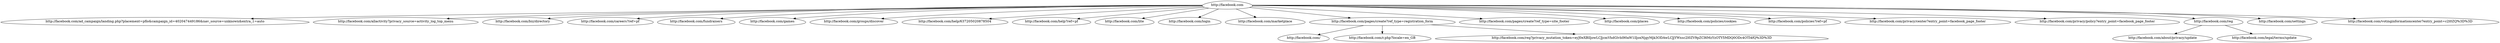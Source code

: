 digraph tree {
	"http://facebook.com" [label="http://facebook.com", shape=egg]
	"http://facebook.com/ad_campaign/landing.php?placement=pflo&campaign_id=402047449186&nav_source=unknown&extra_1=auto" [label="http://facebook.com/ad_campaign/landing.php?placement=pflo&campaign_id=402047449186&nav_source=unknown&extra_1=auto", shape=egg]
	"http://facebook.com/allactivity?privacy_source=activity_log_top_menu" [label="http://facebook.com/allactivity?privacy_source=activity_log_top_menu", shape=egg]
	"http://facebook.com/biz/directory" [label="http://facebook.com/biz/directory", shape=egg]
	"http://facebook.com/careers?ref=pf" [label="http://facebook.com/careers?ref=pf", shape=egg]
	"http://facebook.com/fundraisers" [label="http://facebook.com/fundraisers", shape=egg]
	"http://facebook.com/games" [label="http://facebook.com/games", shape=egg]
	"http://facebook.com/groups/discover" [label="http://facebook.com/groups/discover", shape=egg]
	"http://facebook.com/help/637205020878504" [label="http://facebook.com/help/637205020878504", shape=egg]
	"http://facebook.com/help?ref=pf" [label="http://facebook.com/help?ref=pf", shape=egg]
	"http://facebook.com/lite" [label="http://facebook.com/lite", shape=egg]
	"http://facebook.com/login" [label="http://facebook.com/login", shape=egg]
	"http://facebook.com/marketplace" [label="http://facebook.com/marketplace", shape=egg]
	"http://facebook.com/pages/create?ref_type=registration_form" [label="http://facebook.com/pages/create?ref_type=registration_form", shape=egg]
	"http://facebook.com/pages/create?ref_type=site_footer" [label="http://facebook.com/pages/create?ref_type=site_footer", shape=egg]
	"http://facebook.com/places" [label="http://facebook.com/places", shape=egg]
	"http://facebook.com/policies/cookies" [label="http://facebook.com/policies/cookies", shape=egg]
	"http://facebook.com/policies?ref=pf" [label="http://facebook.com/policies?ref=pf", shape=egg]
	"http://facebook.com/privacy/center?entry_point=facebook_page_footer" [label="http://facebook.com/privacy/center?entry_point=facebook_page_footer", shape=egg]
	"http://facebook.com/privacy/policy?entry_point=facebook_page_footer" [label="http://facebook.com/privacy/policy?entry_point=facebook_page_footer", shape=egg]
	"http://facebook.com/reg" [label="http://facebook.com/reg", shape=egg]
	"http://facebook.com/settings" [label="http://facebook.com/settings", shape=egg]
	"http://facebook.com/votinginformationcenter?entry_point=c2l0ZQ%3D%3D" [label="http://facebook.com/votinginformationcenter?entry_point=c2l0ZQ%3D%3D", shape=egg]
	"http://facebook.com/" [label="http://facebook.com/", shape=egg]
	"http://facebook.com/r.php?locale=en_GB" [label="http://facebook.com/r.php?locale=en_GB", shape=egg]
	"http://facebook.com/reg?privacy_mutation_token=eyJ0eXBlIjowLCJjcmVhdGlvbl90aW1lIjoxNjgyMjk3ODAwLCJjYWxsc2l0ZV9pZCI6MzYzOTY5MDQ0ODc4OTI4fQ%3D%3D" [label="http://facebook.com/reg?privacy_mutation_token=eyJ0eXBlIjowLCJjcmVhdGlvbl90aW1lIjoxNjgyMjk3ODAwLCJjYWxsc2l0ZV9pZCI6MzYzOTY5MDQ0ODc4OTI4fQ%3D%3D", shape=egg]
	"http://facebook.com/about/privacy/update" [label="http://facebook.com/about/privacy/update", shape=egg]
	"http://facebook.com/legal/terms/update" [label="http://facebook.com/legal/terms/update", shape=egg]

	"http://facebook.com" -> "http://facebook.com/pages/create?ref_type=registration_form"
	"http://facebook.com" -> "http://facebook.com/reg"
	"http://facebook.com" -> "http://facebook.com/login"
	"http://facebook.com" -> "http://facebook.com/lite"
	"http://facebook.com" -> "http://facebook.com/places"
	"http://facebook.com" -> "http://facebook.com/games"
	"http://facebook.com" -> "http://facebook.com/marketplace"
	"http://facebook.com" -> "http://facebook.com/fundraisers"
	"http://facebook.com" -> "http://facebook.com/biz/directory"
	"http://facebook.com" -> "http://facebook.com/votinginformationcenter?entry_point=c2l0ZQ%3D%3D"
	"http://facebook.com" -> "http://facebook.com/privacy/policy?entry_point=facebook_page_footer"
	"http://facebook.com" -> "http://facebook.com/privacy/center?entry_point=facebook_page_footer"
	"http://facebook.com" -> "http://facebook.com/groups/discover"
	"http://facebook.com" -> "http://facebook.com/ad_campaign/landing.php?placement=pflo&campaign_id=402047449186&nav_source=unknown&extra_1=auto"
	"http://facebook.com" -> "http://facebook.com/pages/create?ref_type=site_footer"
	"http://facebook.com" -> "http://facebook.com/careers?ref=pf"
	"http://facebook.com" -> "http://facebook.com/policies/cookies"
	"http://facebook.com" -> "http://facebook.com/policies?ref=pf"
	"http://facebook.com" -> "http://facebook.com/help?ref=pf"
	"http://facebook.com" -> "http://facebook.com/help/637205020878504"
	"http://facebook.com" -> "http://facebook.com/settings"
	"http://facebook.com" -> "http://facebook.com/allactivity?privacy_source=activity_log_top_menu"
	"http://facebook.com/pages/create?ref_type=registration_form" -> "http://facebook.com/"
	"http://facebook.com/pages/create?ref_type=registration_form" -> "http://facebook.com/reg?privacy_mutation_token=eyJ0eXBlIjowLCJjcmVhdGlvbl90aW1lIjoxNjgyMjk3ODAwLCJjYWxsc2l0ZV9pZCI6MzYzOTY5MDQ0ODc4OTI4fQ%3D%3D"
	"http://facebook.com/pages/create?ref_type=registration_form" -> "http://facebook.com/r.php?locale=en_GB"
	"http://facebook.com/reg" -> "http://facebook.com/legal/terms/update"
	"http://facebook.com/reg" -> "http://facebook.com/about/privacy/update"
}